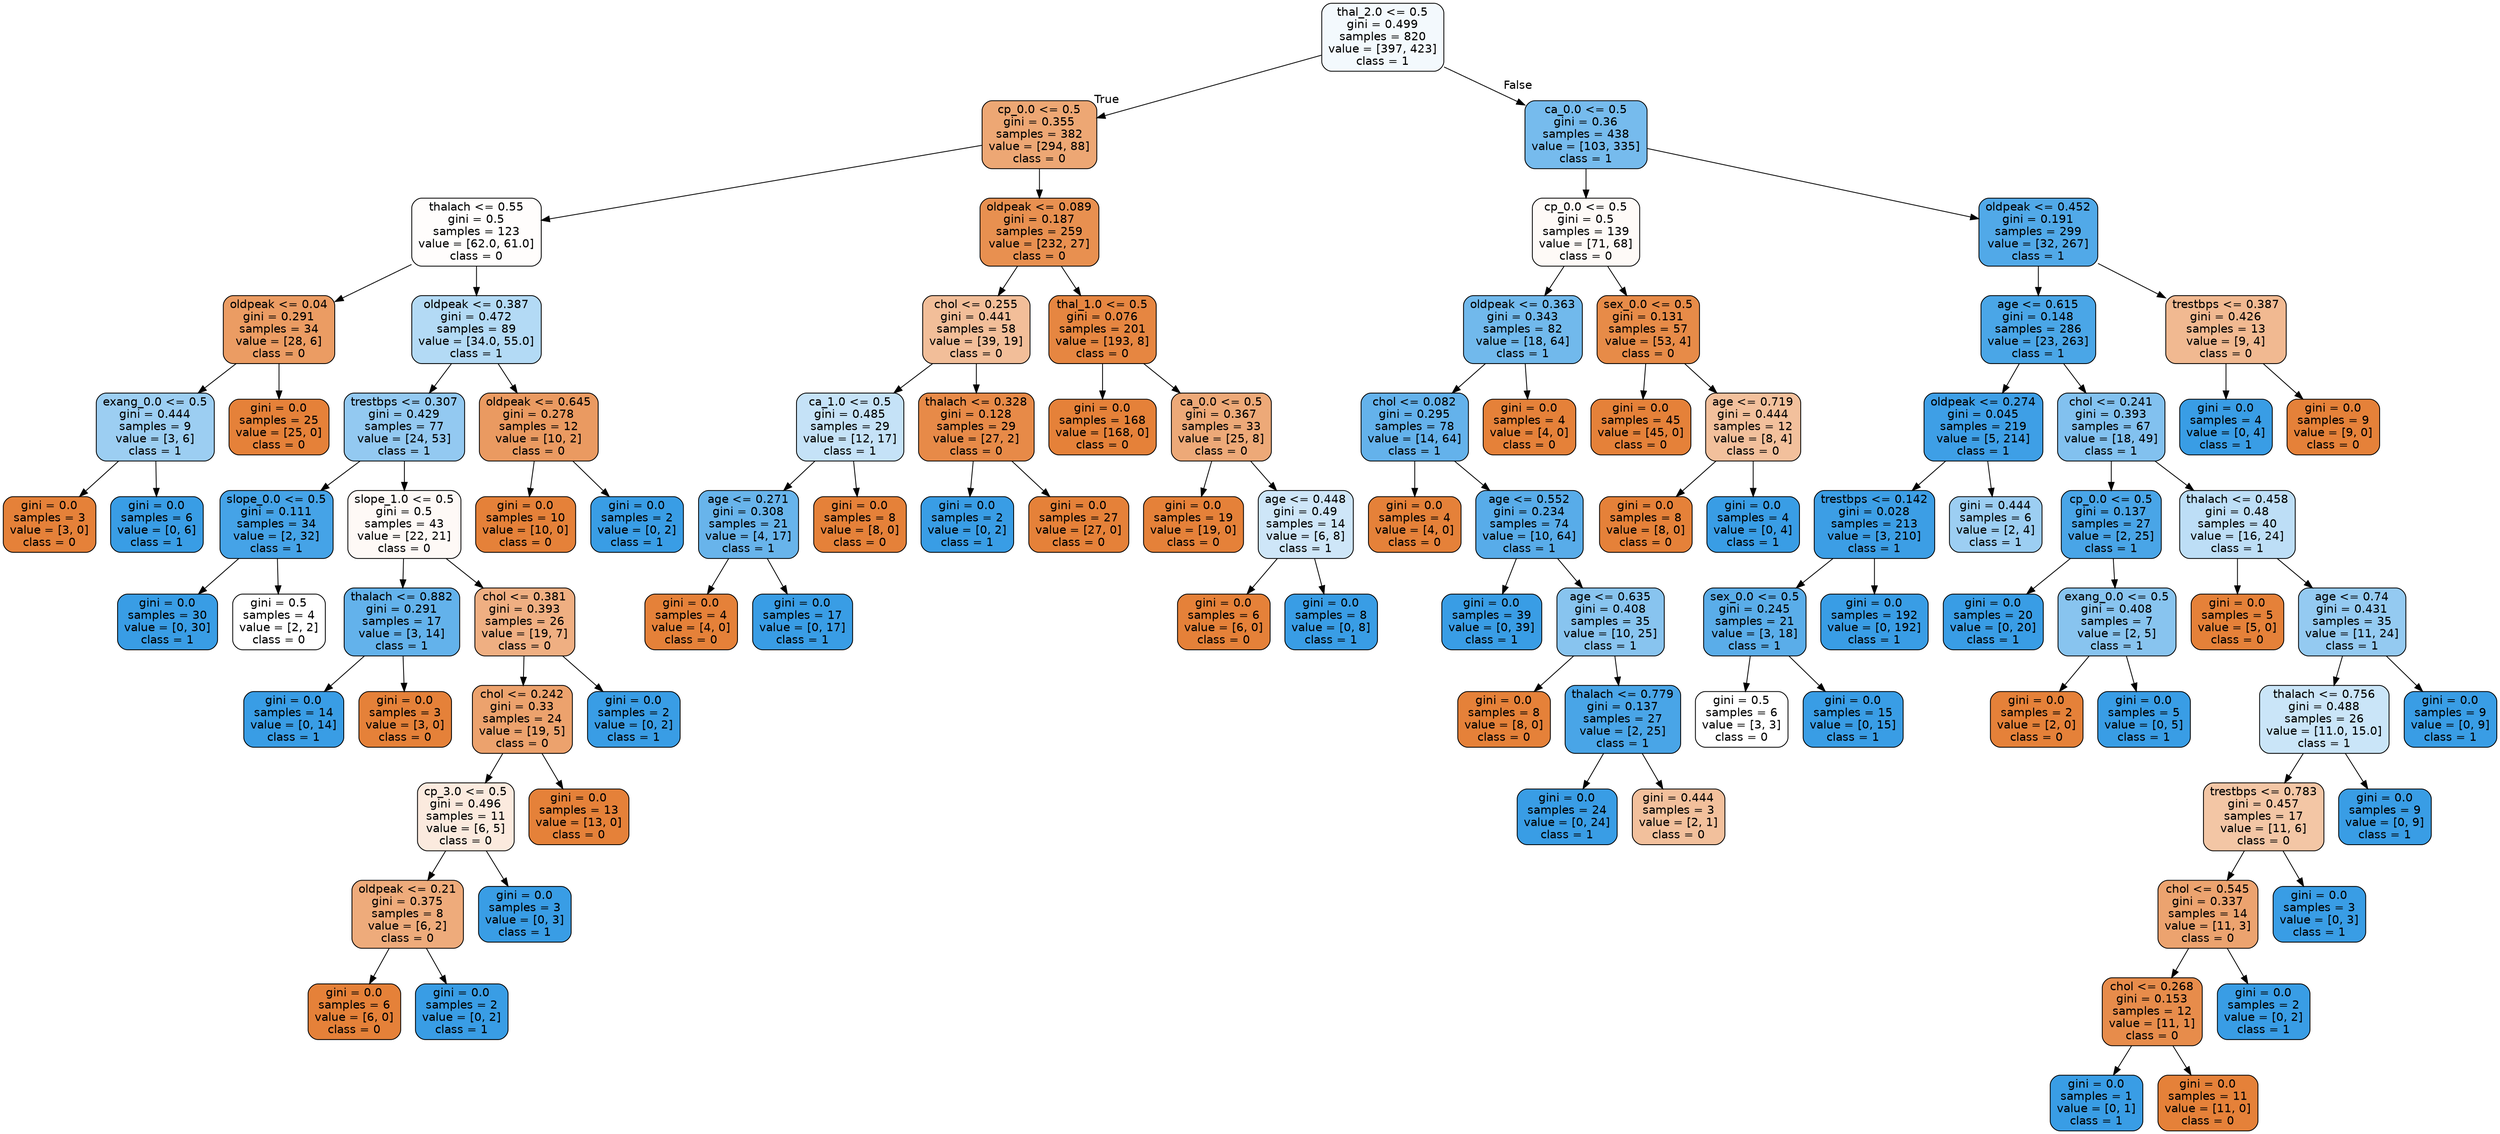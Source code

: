 digraph Tree {
node [shape=box, style="filled, rounded", color="black", fontname="helvetica"] ;
edge [fontname="helvetica"] ;
0 [label="thal_2.0 <= 0.5\ngini = 0.499\nsamples = 820\nvalue = [397, 423]\nclass = 1", fillcolor="#f3f9fd"] ;
1 [label="cp_0.0 <= 0.5\ngini = 0.355\nsamples = 382\nvalue = [294, 88]\nclass = 0", fillcolor="#eda774"] ;
0 -> 1 [labeldistance=2.5, labelangle=45, headlabel="True"] ;
2 [label="thalach <= 0.55\ngini = 0.5\nsamples = 123\nvalue = [62.0, 61.0]\nclass = 0", fillcolor="#fffdfc"] ;
1 -> 2 ;
3 [label="oldpeak <= 0.04\ngini = 0.291\nsamples = 34\nvalue = [28, 6]\nclass = 0", fillcolor="#eb9c63"] ;
2 -> 3 ;
4 [label="exang_0.0 <= 0.5\ngini = 0.444\nsamples = 9\nvalue = [3, 6]\nclass = 1", fillcolor="#9ccef2"] ;
3 -> 4 ;
5 [label="gini = 0.0\nsamples = 3\nvalue = [3, 0]\nclass = 0", fillcolor="#e58139"] ;
4 -> 5 ;
6 [label="gini = 0.0\nsamples = 6\nvalue = [0, 6]\nclass = 1", fillcolor="#399de5"] ;
4 -> 6 ;
7 [label="gini = 0.0\nsamples = 25\nvalue = [25, 0]\nclass = 0", fillcolor="#e58139"] ;
3 -> 7 ;
8 [label="oldpeak <= 0.387\ngini = 0.472\nsamples = 89\nvalue = [34.0, 55.0]\nclass = 1", fillcolor="#b3daf5"] ;
2 -> 8 ;
9 [label="trestbps <= 0.307\ngini = 0.429\nsamples = 77\nvalue = [24, 53]\nclass = 1", fillcolor="#93c9f1"] ;
8 -> 9 ;
10 [label="slope_0.0 <= 0.5\ngini = 0.111\nsamples = 34\nvalue = [2, 32]\nclass = 1", fillcolor="#45a3e7"] ;
9 -> 10 ;
11 [label="gini = 0.0\nsamples = 30\nvalue = [0, 30]\nclass = 1", fillcolor="#399de5"] ;
10 -> 11 ;
12 [label="gini = 0.5\nsamples = 4\nvalue = [2, 2]\nclass = 0", fillcolor="#ffffff"] ;
10 -> 12 ;
13 [label="slope_1.0 <= 0.5\ngini = 0.5\nsamples = 43\nvalue = [22, 21]\nclass = 0", fillcolor="#fef9f6"] ;
9 -> 13 ;
14 [label="thalach <= 0.882\ngini = 0.291\nsamples = 17\nvalue = [3, 14]\nclass = 1", fillcolor="#63b2eb"] ;
13 -> 14 ;
15 [label="gini = 0.0\nsamples = 14\nvalue = [0, 14]\nclass = 1", fillcolor="#399de5"] ;
14 -> 15 ;
16 [label="gini = 0.0\nsamples = 3\nvalue = [3, 0]\nclass = 0", fillcolor="#e58139"] ;
14 -> 16 ;
17 [label="chol <= 0.381\ngini = 0.393\nsamples = 26\nvalue = [19, 7]\nclass = 0", fillcolor="#efaf82"] ;
13 -> 17 ;
18 [label="chol <= 0.242\ngini = 0.33\nsamples = 24\nvalue = [19, 5]\nclass = 0", fillcolor="#eca26d"] ;
17 -> 18 ;
19 [label="cp_3.0 <= 0.5\ngini = 0.496\nsamples = 11\nvalue = [6, 5]\nclass = 0", fillcolor="#fbeade"] ;
18 -> 19 ;
20 [label="oldpeak <= 0.21\ngini = 0.375\nsamples = 8\nvalue = [6, 2]\nclass = 0", fillcolor="#eeab7b"] ;
19 -> 20 ;
21 [label="gini = 0.0\nsamples = 6\nvalue = [6, 0]\nclass = 0", fillcolor="#e58139"] ;
20 -> 21 ;
22 [label="gini = 0.0\nsamples = 2\nvalue = [0, 2]\nclass = 1", fillcolor="#399de5"] ;
20 -> 22 ;
23 [label="gini = 0.0\nsamples = 3\nvalue = [0, 3]\nclass = 1", fillcolor="#399de5"] ;
19 -> 23 ;
24 [label="gini = 0.0\nsamples = 13\nvalue = [13, 0]\nclass = 0", fillcolor="#e58139"] ;
18 -> 24 ;
25 [label="gini = 0.0\nsamples = 2\nvalue = [0, 2]\nclass = 1", fillcolor="#399de5"] ;
17 -> 25 ;
26 [label="oldpeak <= 0.645\ngini = 0.278\nsamples = 12\nvalue = [10, 2]\nclass = 0", fillcolor="#ea9a61"] ;
8 -> 26 ;
27 [label="gini = 0.0\nsamples = 10\nvalue = [10, 0]\nclass = 0", fillcolor="#e58139"] ;
26 -> 27 ;
28 [label="gini = 0.0\nsamples = 2\nvalue = [0, 2]\nclass = 1", fillcolor="#399de5"] ;
26 -> 28 ;
29 [label="oldpeak <= 0.089\ngini = 0.187\nsamples = 259\nvalue = [232, 27]\nclass = 0", fillcolor="#e89050"] ;
1 -> 29 ;
30 [label="chol <= 0.255\ngini = 0.441\nsamples = 58\nvalue = [39, 19]\nclass = 0", fillcolor="#f2be99"] ;
29 -> 30 ;
31 [label="ca_1.0 <= 0.5\ngini = 0.485\nsamples = 29\nvalue = [12, 17]\nclass = 1", fillcolor="#c5e2f7"] ;
30 -> 31 ;
32 [label="age <= 0.271\ngini = 0.308\nsamples = 21\nvalue = [4, 17]\nclass = 1", fillcolor="#68b4eb"] ;
31 -> 32 ;
33 [label="gini = 0.0\nsamples = 4\nvalue = [4, 0]\nclass = 0", fillcolor="#e58139"] ;
32 -> 33 ;
34 [label="gini = 0.0\nsamples = 17\nvalue = [0, 17]\nclass = 1", fillcolor="#399de5"] ;
32 -> 34 ;
35 [label="gini = 0.0\nsamples = 8\nvalue = [8, 0]\nclass = 0", fillcolor="#e58139"] ;
31 -> 35 ;
36 [label="thalach <= 0.328\ngini = 0.128\nsamples = 29\nvalue = [27, 2]\nclass = 0", fillcolor="#e78a48"] ;
30 -> 36 ;
37 [label="gini = 0.0\nsamples = 2\nvalue = [0, 2]\nclass = 1", fillcolor="#399de5"] ;
36 -> 37 ;
38 [label="gini = 0.0\nsamples = 27\nvalue = [27, 0]\nclass = 0", fillcolor="#e58139"] ;
36 -> 38 ;
39 [label="thal_1.0 <= 0.5\ngini = 0.076\nsamples = 201\nvalue = [193, 8]\nclass = 0", fillcolor="#e68641"] ;
29 -> 39 ;
40 [label="gini = 0.0\nsamples = 168\nvalue = [168, 0]\nclass = 0", fillcolor="#e58139"] ;
39 -> 40 ;
41 [label="ca_0.0 <= 0.5\ngini = 0.367\nsamples = 33\nvalue = [25, 8]\nclass = 0", fillcolor="#eda978"] ;
39 -> 41 ;
42 [label="gini = 0.0\nsamples = 19\nvalue = [19, 0]\nclass = 0", fillcolor="#e58139"] ;
41 -> 42 ;
43 [label="age <= 0.448\ngini = 0.49\nsamples = 14\nvalue = [6, 8]\nclass = 1", fillcolor="#cee6f8"] ;
41 -> 43 ;
44 [label="gini = 0.0\nsamples = 6\nvalue = [6, 0]\nclass = 0", fillcolor="#e58139"] ;
43 -> 44 ;
45 [label="gini = 0.0\nsamples = 8\nvalue = [0, 8]\nclass = 1", fillcolor="#399de5"] ;
43 -> 45 ;
46 [label="ca_0.0 <= 0.5\ngini = 0.36\nsamples = 438\nvalue = [103, 335]\nclass = 1", fillcolor="#76bbed"] ;
0 -> 46 [labeldistance=2.5, labelangle=-45, headlabel="False"] ;
47 [label="cp_0.0 <= 0.5\ngini = 0.5\nsamples = 139\nvalue = [71, 68]\nclass = 0", fillcolor="#fefaf7"] ;
46 -> 47 ;
48 [label="oldpeak <= 0.363\ngini = 0.343\nsamples = 82\nvalue = [18, 64]\nclass = 1", fillcolor="#71b9ec"] ;
47 -> 48 ;
49 [label="chol <= 0.082\ngini = 0.295\nsamples = 78\nvalue = [14, 64]\nclass = 1", fillcolor="#64b2eb"] ;
48 -> 49 ;
50 [label="gini = 0.0\nsamples = 4\nvalue = [4, 0]\nclass = 0", fillcolor="#e58139"] ;
49 -> 50 ;
51 [label="age <= 0.552\ngini = 0.234\nsamples = 74\nvalue = [10, 64]\nclass = 1", fillcolor="#58ace9"] ;
49 -> 51 ;
52 [label="gini = 0.0\nsamples = 39\nvalue = [0, 39]\nclass = 1", fillcolor="#399de5"] ;
51 -> 52 ;
53 [label="age <= 0.635\ngini = 0.408\nsamples = 35\nvalue = [10, 25]\nclass = 1", fillcolor="#88c4ef"] ;
51 -> 53 ;
54 [label="gini = 0.0\nsamples = 8\nvalue = [8, 0]\nclass = 0", fillcolor="#e58139"] ;
53 -> 54 ;
55 [label="thalach <= 0.779\ngini = 0.137\nsamples = 27\nvalue = [2, 25]\nclass = 1", fillcolor="#49a5e7"] ;
53 -> 55 ;
56 [label="gini = 0.0\nsamples = 24\nvalue = [0, 24]\nclass = 1", fillcolor="#399de5"] ;
55 -> 56 ;
57 [label="gini = 0.444\nsamples = 3\nvalue = [2, 1]\nclass = 0", fillcolor="#f2c09c"] ;
55 -> 57 ;
58 [label="gini = 0.0\nsamples = 4\nvalue = [4, 0]\nclass = 0", fillcolor="#e58139"] ;
48 -> 58 ;
59 [label="sex_0.0 <= 0.5\ngini = 0.131\nsamples = 57\nvalue = [53, 4]\nclass = 0", fillcolor="#e78b48"] ;
47 -> 59 ;
60 [label="gini = 0.0\nsamples = 45\nvalue = [45, 0]\nclass = 0", fillcolor="#e58139"] ;
59 -> 60 ;
61 [label="age <= 0.719\ngini = 0.444\nsamples = 12\nvalue = [8, 4]\nclass = 0", fillcolor="#f2c09c"] ;
59 -> 61 ;
62 [label="gini = 0.0\nsamples = 8\nvalue = [8, 0]\nclass = 0", fillcolor="#e58139"] ;
61 -> 62 ;
63 [label="gini = 0.0\nsamples = 4\nvalue = [0, 4]\nclass = 1", fillcolor="#399de5"] ;
61 -> 63 ;
64 [label="oldpeak <= 0.452\ngini = 0.191\nsamples = 299\nvalue = [32, 267]\nclass = 1", fillcolor="#51a9e8"] ;
46 -> 64 ;
65 [label="age <= 0.615\ngini = 0.148\nsamples = 286\nvalue = [23, 263]\nclass = 1", fillcolor="#4aa6e7"] ;
64 -> 65 ;
66 [label="oldpeak <= 0.274\ngini = 0.045\nsamples = 219\nvalue = [5, 214]\nclass = 1", fillcolor="#3e9fe6"] ;
65 -> 66 ;
67 [label="trestbps <= 0.142\ngini = 0.028\nsamples = 213\nvalue = [3, 210]\nclass = 1", fillcolor="#3c9ee5"] ;
66 -> 67 ;
68 [label="sex_0.0 <= 0.5\ngini = 0.245\nsamples = 21\nvalue = [3, 18]\nclass = 1", fillcolor="#5aade9"] ;
67 -> 68 ;
69 [label="gini = 0.5\nsamples = 6\nvalue = [3, 3]\nclass = 0", fillcolor="#ffffff"] ;
68 -> 69 ;
70 [label="gini = 0.0\nsamples = 15\nvalue = [0, 15]\nclass = 1", fillcolor="#399de5"] ;
68 -> 70 ;
71 [label="gini = 0.0\nsamples = 192\nvalue = [0, 192]\nclass = 1", fillcolor="#399de5"] ;
67 -> 71 ;
72 [label="gini = 0.444\nsamples = 6\nvalue = [2, 4]\nclass = 1", fillcolor="#9ccef2"] ;
66 -> 72 ;
73 [label="chol <= 0.241\ngini = 0.393\nsamples = 67\nvalue = [18, 49]\nclass = 1", fillcolor="#82c1ef"] ;
65 -> 73 ;
74 [label="cp_0.0 <= 0.5\ngini = 0.137\nsamples = 27\nvalue = [2, 25]\nclass = 1", fillcolor="#49a5e7"] ;
73 -> 74 ;
75 [label="gini = 0.0\nsamples = 20\nvalue = [0, 20]\nclass = 1", fillcolor="#399de5"] ;
74 -> 75 ;
76 [label="exang_0.0 <= 0.5\ngini = 0.408\nsamples = 7\nvalue = [2, 5]\nclass = 1", fillcolor="#88c4ef"] ;
74 -> 76 ;
77 [label="gini = 0.0\nsamples = 2\nvalue = [2, 0]\nclass = 0", fillcolor="#e58139"] ;
76 -> 77 ;
78 [label="gini = 0.0\nsamples = 5\nvalue = [0, 5]\nclass = 1", fillcolor="#399de5"] ;
76 -> 78 ;
79 [label="thalach <= 0.458\ngini = 0.48\nsamples = 40\nvalue = [16, 24]\nclass = 1", fillcolor="#bddef6"] ;
73 -> 79 ;
80 [label="gini = 0.0\nsamples = 5\nvalue = [5, 0]\nclass = 0", fillcolor="#e58139"] ;
79 -> 80 ;
81 [label="age <= 0.74\ngini = 0.431\nsamples = 35\nvalue = [11, 24]\nclass = 1", fillcolor="#94caf1"] ;
79 -> 81 ;
82 [label="thalach <= 0.756\ngini = 0.488\nsamples = 26\nvalue = [11.0, 15.0]\nclass = 1", fillcolor="#cae5f8"] ;
81 -> 82 ;
83 [label="trestbps <= 0.783\ngini = 0.457\nsamples = 17\nvalue = [11, 6]\nclass = 0", fillcolor="#f3c6a5"] ;
82 -> 83 ;
84 [label="chol <= 0.545\ngini = 0.337\nsamples = 14\nvalue = [11, 3]\nclass = 0", fillcolor="#eca36f"] ;
83 -> 84 ;
85 [label="chol <= 0.268\ngini = 0.153\nsamples = 12\nvalue = [11, 1]\nclass = 0", fillcolor="#e78c4b"] ;
84 -> 85 ;
86 [label="gini = 0.0\nsamples = 1\nvalue = [0, 1]\nclass = 1", fillcolor="#399de5"] ;
85 -> 86 ;
87 [label="gini = 0.0\nsamples = 11\nvalue = [11, 0]\nclass = 0", fillcolor="#e58139"] ;
85 -> 87 ;
88 [label="gini = 0.0\nsamples = 2\nvalue = [0, 2]\nclass = 1", fillcolor="#399de5"] ;
84 -> 88 ;
89 [label="gini = 0.0\nsamples = 3\nvalue = [0, 3]\nclass = 1", fillcolor="#399de5"] ;
83 -> 89 ;
90 [label="gini = 0.0\nsamples = 9\nvalue = [0, 9]\nclass = 1", fillcolor="#399de5"] ;
82 -> 90 ;
91 [label="gini = 0.0\nsamples = 9\nvalue = [0, 9]\nclass = 1", fillcolor="#399de5"] ;
81 -> 91 ;
92 [label="trestbps <= 0.387\ngini = 0.426\nsamples = 13\nvalue = [9, 4]\nclass = 0", fillcolor="#f1b991"] ;
64 -> 92 ;
93 [label="gini = 0.0\nsamples = 4\nvalue = [0, 4]\nclass = 1", fillcolor="#399de5"] ;
92 -> 93 ;
94 [label="gini = 0.0\nsamples = 9\nvalue = [9, 0]\nclass = 0", fillcolor="#e58139"] ;
92 -> 94 ;
}